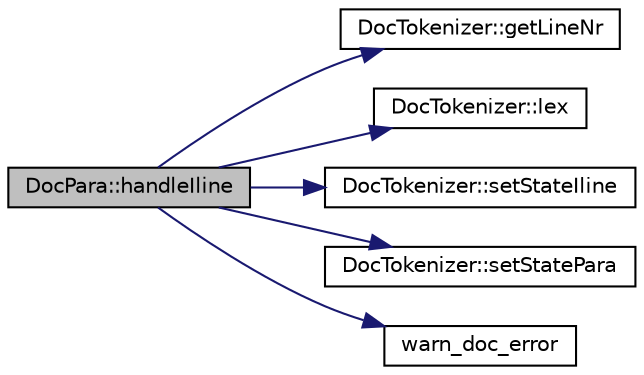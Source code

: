 digraph "DocPara::handleIline"
{
 // LATEX_PDF_SIZE
  edge [fontname="Helvetica",fontsize="10",labelfontname="Helvetica",labelfontsize="10"];
  node [fontname="Helvetica",fontsize="10",shape=record];
  rankdir="LR";
  Node1 [label="DocPara::handleIline",height=0.2,width=0.4,color="black", fillcolor="grey75", style="filled", fontcolor="black",tooltip=" "];
  Node1 -> Node2 [color="midnightblue",fontsize="10",style="solid",fontname="Helvetica"];
  Node2 [label="DocTokenizer::getLineNr",height=0.2,width=0.4,color="black", fillcolor="white", style="filled",URL="$classDocTokenizer.html#ae5366d3fa4095f81903bcc38ca7c88c7",tooltip=" "];
  Node1 -> Node3 [color="midnightblue",fontsize="10",style="solid",fontname="Helvetica"];
  Node3 [label="DocTokenizer::lex",height=0.2,width=0.4,color="black", fillcolor="white", style="filled",URL="$classDocTokenizer.html#a8986c06e98f6abf4c375fc8a3629a3b8",tooltip=" "];
  Node1 -> Node4 [color="midnightblue",fontsize="10",style="solid",fontname="Helvetica"];
  Node4 [label="DocTokenizer::setStateIline",height=0.2,width=0.4,color="black", fillcolor="white", style="filled",URL="$classDocTokenizer.html#a84ed0c26df3d7513f8d6a9b921e9f900",tooltip=" "];
  Node1 -> Node5 [color="midnightblue",fontsize="10",style="solid",fontname="Helvetica"];
  Node5 [label="DocTokenizer::setStatePara",height=0.2,width=0.4,color="black", fillcolor="white", style="filled",URL="$classDocTokenizer.html#ae3c97a1c50f2345ed8a821b064752e4c",tooltip=" "];
  Node1 -> Node6 [color="midnightblue",fontsize="10",style="solid",fontname="Helvetica"];
  Node6 [label="warn_doc_error",height=0.2,width=0.4,color="black", fillcolor="white", style="filled",URL="$message_8cpp.html#a64240af0f75c8052d6bb3a4d1c684936",tooltip=" "];
}
